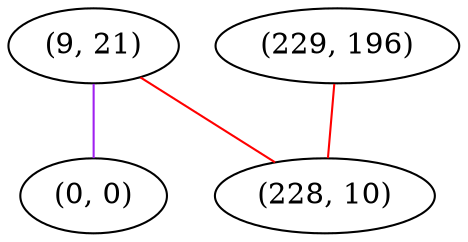 graph "" {
"(9, 21)";
"(229, 196)";
"(0, 0)";
"(228, 10)";
"(9, 21)" -- "(228, 10)"  [color=red, key=0, weight=1];
"(9, 21)" -- "(0, 0)"  [color=purple, key=0, weight=4];
"(229, 196)" -- "(228, 10)"  [color=red, key=0, weight=1];
}
